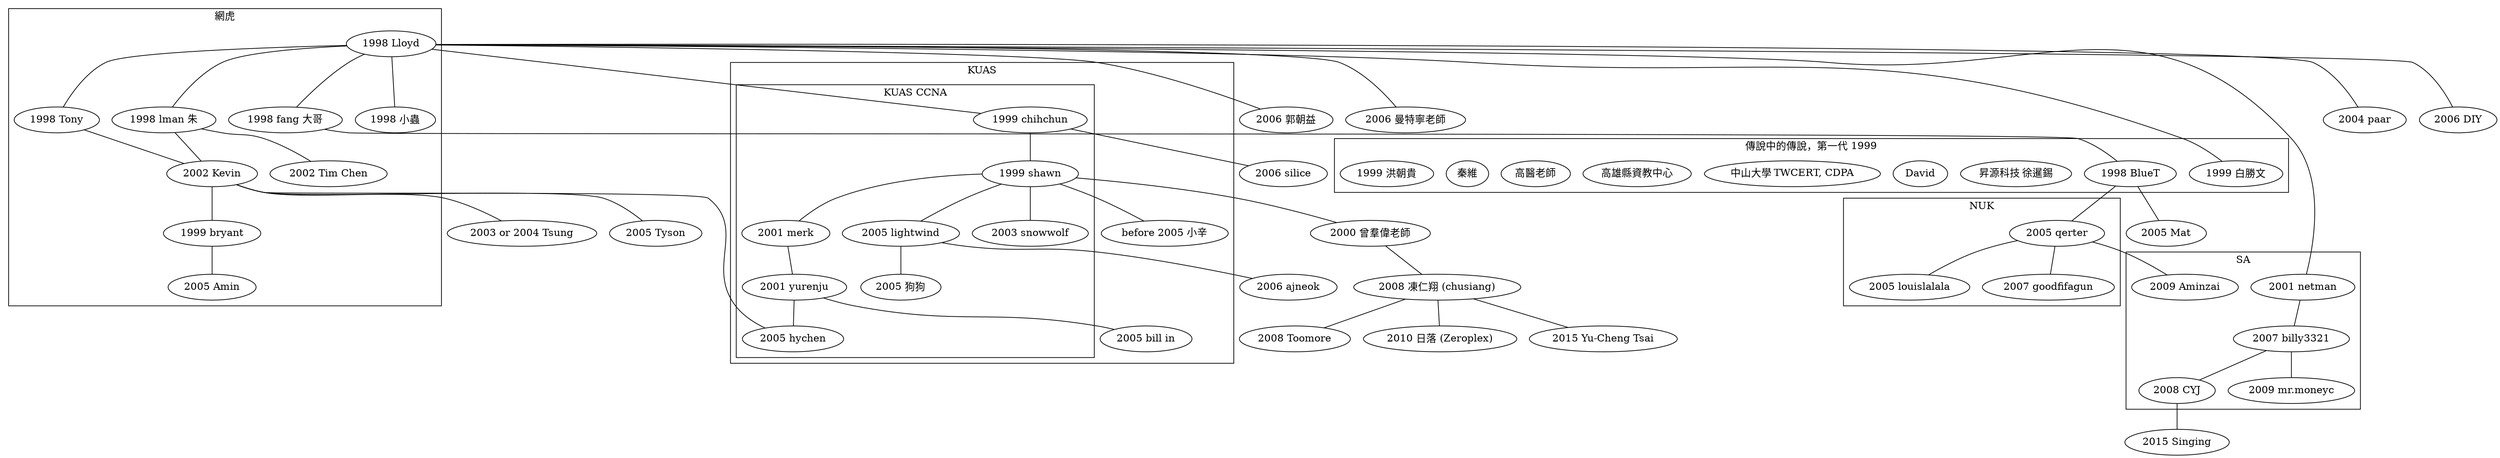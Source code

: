 graph kalug_genealogy { 

  "1998 Lloyd" -- {
    "1999 白勝文"
    "1999 chihchun"
    "2001 netman"
    "2004 paar"
    "2006 DIY"
    "2006 郭朝益"
    "2006 曼特寧老師"
  }

  "1998 fang 大哥" -- "1998 BlueT"

  "2002 Kevin" -- {
    "2003 or 2004 Tsung"
    "2005 Tyson"
    "2005 hychen"
  }

  "1998 BlueT" -- {
    "2005 qerter"
    "2005 Mat"
  }

  "1999 shawn" -- "2000 曾羣偉老師" -- "2008 凍仁翔 (chusiang)"
  "1999 chihchun" -- "2006 silice"
  "2005 lightwind" -- "2006 ajneok"
  "2005 qerter" -- "2009 Aminzai"
  "2008 凍仁翔 (chusiang)" -- {
    "2008 Toomore"
    "2010 日落 (Zeroplex)"
    "2015 Yu-Cheng Tsai"
  }
  "2008 CYJ" -- "2015 Singing"

  subgraph cluster_wahoo {

    label = "網虎"

    "1998 Lloyd" -- { 
      "1998 小蟲"
      "1998 lman 朱"
      "1998 Tony"
      "1998 fang 大哥"
    }

    "1998 lman 朱" -- {
      "2002 Tim Chen"
      "2002 Kevin"
    }

    "1998 Tony" -- "2002 Kevin"
    "1999 bryant" -- "2005 Amin"
    "2002 Kevin" -- "1999 bryant"
  }


  subgraph cluster_1st {

    label = "傳說中的傳說，第一代 1999"

    "昇源科技 徐暹錫"
    "1998 BlueT"
    "David"
    "中山大學 TWCERT, CDPA"
    "高雄縣資教中心"
    "高醫老師"
    "秦維"
    "1999 白勝文"
    "1999 洪朝貴"
  }

  subgraph cluster_sa {

    label = "SA"

    "2001 netman" -- "2007 billy3321" -- {
      "2008 CYJ"
      "2009 mr.moneyc"
    }
    "2009 Aminzai"
  }

  subgraph cluster_nuk {

    label = "NUK"

    "2005 qerter" -- {
      "2005 louislalala"
      "2007 goodfifagun"
    }
  }

  subgraph cluster_kuas {

    label = "KUAS"

    "1999 shawn" -- "before 2005 小辛"
    "2001 yurenju" -- "2005 bill in"

    subgraph cluster_kuasccna {

      label = "KUAS CCNA"

      "1999 chihchun" -- "1999 shawn" -- {
        "2001 merk"
        "2003 snowwolf"
        "2005 lightwind"
      }

      "2001 merk" -- "2001 yurenju" -- "2005 hychen"
      "2005 lightwind" -- "2005 狗狗"
    }
  }

}
